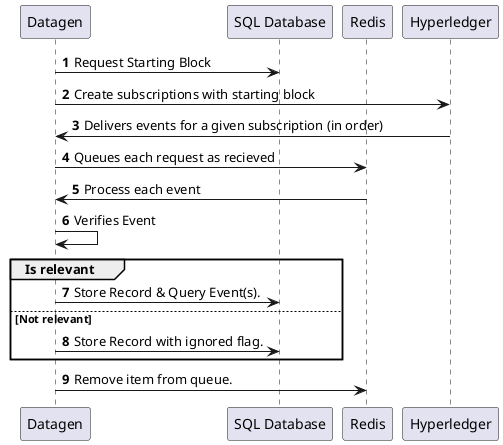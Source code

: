 @startuml Subscription
participant Datagen
participant "SQL Database" as database 
participant Redis
participant Hyperledger

autonumber
Datagen -> database : Request Starting Block
Datagen -> Hyperledger : Create subscriptions with starting block
Hyperledger -> Datagen : Delivers events for a given subscription (in order)
Datagen -> Redis: Queues each request as recieved
Redis -> Datagen : Process each event
Datagen -> Datagen : Verifies Event
group Is relevant
Datagen -> database : Store Record & Query Event(s).
else Not relevant
Datagen -> database : Store Record with ignored flag. 
end
Datagen -> Redis : Remove item from queue.
@enduml
